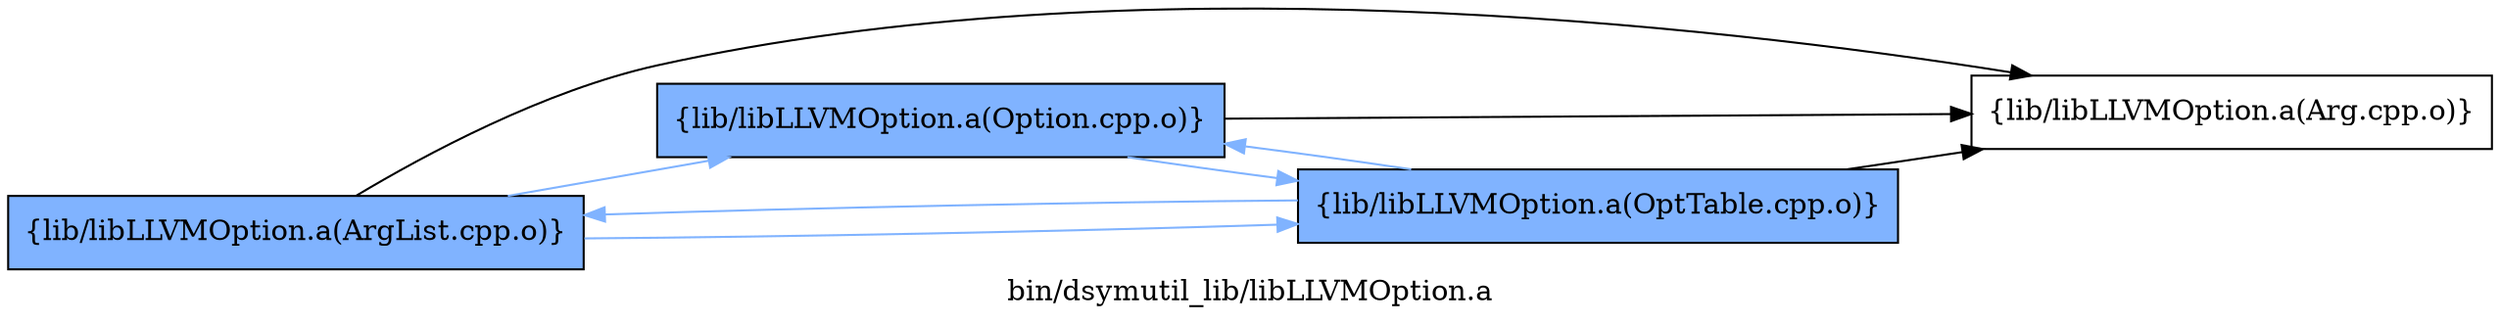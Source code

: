 digraph "bin/dsymutil_lib/libLLVMOption.a" {
	label="bin/dsymutil_lib/libLLVMOption.a";
	rankdir=LR;
	{ rank=same; Node0x5653fc4e5528;  }

	Node0x5653fc4e5528 [shape=record,shape=box,group=1,style=filled,fillcolor="0.600000 0.5 1",label="{lib/libLLVMOption.a(ArgList.cpp.o)}"];
	Node0x5653fc4e5528 -> Node0x5653fc4e8c78;
	Node0x5653fc4e5528 -> Node0x5653fc4e93a8[color="0.600000 0.5 1"];
	Node0x5653fc4e5528 -> Node0x5653fc4e9038[color="0.600000 0.5 1"];
	Node0x5653fc4e93a8 [shape=record,shape=box,group=1,style=filled,fillcolor="0.600000 0.5 1",label="{lib/libLLVMOption.a(Option.cpp.o)}"];
	Node0x5653fc4e93a8 -> Node0x5653fc4e8c78;
	Node0x5653fc4e93a8 -> Node0x5653fc4e9038[color="0.600000 0.5 1"];
	Node0x5653fc4e9038 [shape=record,shape=box,group=1,style=filled,fillcolor="0.600000 0.5 1",label="{lib/libLLVMOption.a(OptTable.cpp.o)}"];
	Node0x5653fc4e9038 -> Node0x5653fc4e5528[color="0.600000 0.5 1"];
	Node0x5653fc4e9038 -> Node0x5653fc4e8c78;
	Node0x5653fc4e9038 -> Node0x5653fc4e93a8[color="0.600000 0.5 1"];
	Node0x5653fc4e8c78 [shape=record,shape=box,group=0,label="{lib/libLLVMOption.a(Arg.cpp.o)}"];
}
